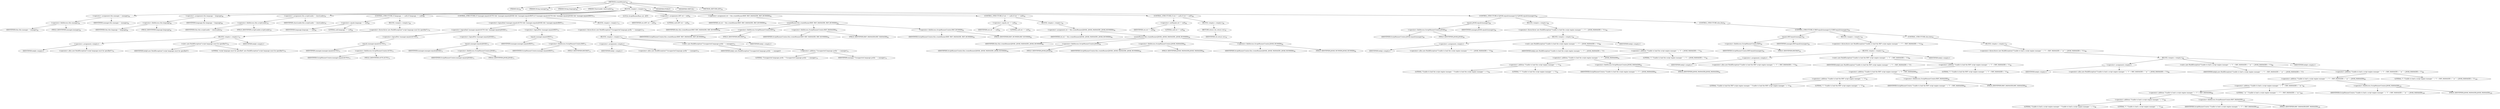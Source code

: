 digraph "createRunner" {  
"79" [label = <(METHOD,createRunner)<SUB>63</SUB>> ]
"6" [label = <(PARAM,this)<SUB>63</SUB>> ]
"80" [label = <(PARAM,String manager)<SUB>64</SUB>> ]
"81" [label = <(PARAM,String language)<SUB>64</SUB>> ]
"82" [label = <(PARAM,ClassLoader classLoader)<SUB>64</SUB>> ]
"83" [label = <(BLOCK,&lt;empty&gt;,&lt;empty&gt;)<SUB>64</SUB>> ]
"84" [label = <(&lt;operator&gt;.assignment,this.manager = manager)<SUB>65</SUB>> ]
"85" [label = <(&lt;operator&gt;.fieldAccess,this.manager)<SUB>65</SUB>> ]
"5" [label = <(IDENTIFIER,this,this.manager = manager)<SUB>65</SUB>> ]
"86" [label = <(FIELD_IDENTIFIER,manager,manager)<SUB>65</SUB>> ]
"87" [label = <(IDENTIFIER,manager,this.manager = manager)<SUB>65</SUB>> ]
"88" [label = <(&lt;operator&gt;.assignment,this.language = language)<SUB>66</SUB>> ]
"89" [label = <(&lt;operator&gt;.fieldAccess,this.language)<SUB>66</SUB>> ]
"7" [label = <(IDENTIFIER,this,this.language = language)<SUB>66</SUB>> ]
"90" [label = <(FIELD_IDENTIFIER,language,language)<SUB>66</SUB>> ]
"91" [label = <(IDENTIFIER,language,this.language = language)<SUB>66</SUB>> ]
"92" [label = <(&lt;operator&gt;.assignment,this.scriptLoader = classLoader)<SUB>67</SUB>> ]
"93" [label = <(&lt;operator&gt;.fieldAccess,this.scriptLoader)<SUB>67</SUB>> ]
"8" [label = <(IDENTIFIER,this,this.scriptLoader = classLoader)<SUB>67</SUB>> ]
"94" [label = <(FIELD_IDENTIFIER,scriptLoader,scriptLoader)<SUB>67</SUB>> ]
"95" [label = <(IDENTIFIER,classLoader,this.scriptLoader = classLoader)<SUB>67</SUB>> ]
"96" [label = <(CONTROL_STRUCTURE,if (language == null),if (language == null))<SUB>69</SUB>> ]
"97" [label = <(&lt;operator&gt;.equals,language == null)<SUB>69</SUB>> ]
"98" [label = <(IDENTIFIER,language,language == null)<SUB>69</SUB>> ]
"99" [label = <(LITERAL,null,language == null)<SUB>69</SUB>> ]
"100" [label = <(BLOCK,&lt;empty&gt;,&lt;empty&gt;)<SUB>69</SUB>> ]
"101" [label = <(&lt;operator&gt;.throw,throw new BuildException(&quot;script language must be specified&quot;);)<SUB>70</SUB>> ]
"102" [label = <(BLOCK,&lt;empty&gt;,&lt;empty&gt;)<SUB>70</SUB>> ]
"103" [label = <(&lt;operator&gt;.assignment,&lt;empty&gt;)> ]
"104" [label = <(IDENTIFIER,$obj0,&lt;empty&gt;)> ]
"105" [label = <(&lt;operator&gt;.alloc,new BuildException(&quot;script language must be specified&quot;))<SUB>70</SUB>> ]
"106" [label = <(&lt;init&gt;,new BuildException(&quot;script language must be specified&quot;))<SUB>70</SUB>> ]
"107" [label = <(IDENTIFIER,$obj0,new BuildException(&quot;script language must be specified&quot;))> ]
"108" [label = <(LITERAL,&quot;script language must be specified&quot;,new BuildException(&quot;script language must be specified&quot;))<SUB>70</SUB>> ]
"109" [label = <(IDENTIFIER,$obj0,&lt;empty&gt;)> ]
"110" [label = <(CONTROL_STRUCTURE,if (!manager.equals(AUTO) &amp;&amp; !manager.equals(JAVAX) &amp;&amp; !manager.equals(BSF)),if (!manager.equals(AUTO) &amp;&amp; !manager.equals(JAVAX) &amp;&amp; !manager.equals(BSF)))<SUB>72</SUB>> ]
"111" [label = <(&lt;operator&gt;.logicalAnd,!manager.equals(AUTO) &amp;&amp; !manager.equals(JAVAX) &amp;&amp; !manager.equals(BSF))<SUB>72</SUB>> ]
"112" [label = <(&lt;operator&gt;.logicalAnd,!manager.equals(AUTO) &amp;&amp; !manager.equals(JAVAX))<SUB>72</SUB>> ]
"113" [label = <(&lt;operator&gt;.logicalNot,!manager.equals(AUTO))<SUB>72</SUB>> ]
"114" [label = <(equals,manager.equals(AUTO))<SUB>72</SUB>> ]
"115" [label = <(IDENTIFIER,manager,manager.equals(AUTO))<SUB>72</SUB>> ]
"116" [label = <(&lt;operator&gt;.fieldAccess,ScriptRunnerCreator.AUTO)<SUB>72</SUB>> ]
"117" [label = <(IDENTIFIER,ScriptRunnerCreator,manager.equals(AUTO))<SUB>72</SUB>> ]
"118" [label = <(FIELD_IDENTIFIER,AUTO,AUTO)<SUB>72</SUB>> ]
"119" [label = <(&lt;operator&gt;.logicalNot,!manager.equals(JAVAX))<SUB>72</SUB>> ]
"120" [label = <(equals,manager.equals(JAVAX))<SUB>72</SUB>> ]
"121" [label = <(IDENTIFIER,manager,manager.equals(JAVAX))<SUB>72</SUB>> ]
"122" [label = <(&lt;operator&gt;.fieldAccess,ScriptRunnerCreator.JAVAX)<SUB>72</SUB>> ]
"123" [label = <(IDENTIFIER,ScriptRunnerCreator,manager.equals(JAVAX))<SUB>72</SUB>> ]
"124" [label = <(FIELD_IDENTIFIER,JAVAX,JAVAX)<SUB>72</SUB>> ]
"125" [label = <(&lt;operator&gt;.logicalNot,!manager.equals(BSF))<SUB>72</SUB>> ]
"126" [label = <(equals,manager.equals(BSF))<SUB>72</SUB>> ]
"127" [label = <(IDENTIFIER,manager,manager.equals(BSF))<SUB>72</SUB>> ]
"128" [label = <(&lt;operator&gt;.fieldAccess,ScriptRunnerCreator.BSF)<SUB>72</SUB>> ]
"129" [label = <(IDENTIFIER,ScriptRunnerCreator,manager.equals(BSF))<SUB>72</SUB>> ]
"130" [label = <(FIELD_IDENTIFIER,BSF,BSF)<SUB>72</SUB>> ]
"131" [label = <(BLOCK,&lt;empty&gt;,&lt;empty&gt;)<SUB>72</SUB>> ]
"132" [label = <(&lt;operator&gt;.throw,throw new BuildException(&quot;Unsupported language prefix &quot; + manager);)<SUB>73</SUB>> ]
"133" [label = <(BLOCK,&lt;empty&gt;,&lt;empty&gt;)<SUB>73</SUB>> ]
"134" [label = <(&lt;operator&gt;.assignment,&lt;empty&gt;)> ]
"135" [label = <(IDENTIFIER,$obj1,&lt;empty&gt;)> ]
"136" [label = <(&lt;operator&gt;.alloc,new BuildException(&quot;Unsupported language prefix &quot; + manager))<SUB>73</SUB>> ]
"137" [label = <(&lt;init&gt;,new BuildException(&quot;Unsupported language prefix &quot; + manager))<SUB>73</SUB>> ]
"138" [label = <(IDENTIFIER,$obj1,new BuildException(&quot;Unsupported language prefix &quot; + manager))> ]
"139" [label = <(&lt;operator&gt;.addition,&quot;Unsupported language prefix &quot; + manager)<SUB>74</SUB>> ]
"140" [label = <(LITERAL,&quot;Unsupported language prefix &quot;,&quot;Unsupported language prefix &quot; + manager)<SUB>74</SUB>> ]
"141" [label = <(IDENTIFIER,manager,&quot;Unsupported language prefix &quot; + manager)<SUB>74</SUB>> ]
"142" [label = <(IDENTIFIER,$obj1,&lt;empty&gt;)> ]
"143" [label = <(LOCAL,ScriptRunnerBase ret: ANY)> ]
"144" [label = <(&lt;operator&gt;.assignment,ANY ret = null)<SUB>81</SUB>> ]
"145" [label = <(IDENTIFIER,ret,ANY ret = null)<SUB>81</SUB>> ]
"146" [label = <(LITERAL,null,ANY ret = null)<SUB>81</SUB>> ]
"147" [label = <(&lt;operator&gt;.assignment,ret = this.createRunner(BSF, BSF_MANAGER, BSF_RUNNER))<SUB>82</SUB>> ]
"148" [label = <(IDENTIFIER,ret,ret = this.createRunner(BSF, BSF_MANAGER, BSF_RUNNER))<SUB>82</SUB>> ]
"149" [label = <(createRunner,this.createRunner(BSF, BSF_MANAGER, BSF_RUNNER))<SUB>82</SUB>> ]
"9" [label = <(IDENTIFIER,this,this.createRunner(BSF, BSF_MANAGER, BSF_RUNNER))<SUB>82</SUB>> ]
"150" [label = <(&lt;operator&gt;.fieldAccess,ScriptRunnerCreator.BSF)<SUB>82</SUB>> ]
"151" [label = <(IDENTIFIER,ScriptRunnerCreator,this.createRunner(BSF, BSF_MANAGER, BSF_RUNNER))<SUB>82</SUB>> ]
"152" [label = <(FIELD_IDENTIFIER,BSF,BSF)<SUB>82</SUB>> ]
"153" [label = <(&lt;operator&gt;.fieldAccess,ScriptRunnerCreator.BSF_MANAGER)<SUB>82</SUB>> ]
"154" [label = <(IDENTIFIER,ScriptRunnerCreator,this.createRunner(BSF, BSF_MANAGER, BSF_RUNNER))<SUB>82</SUB>> ]
"155" [label = <(FIELD_IDENTIFIER,BSF_MANAGER,BSF_MANAGER)<SUB>82</SUB>> ]
"156" [label = <(&lt;operator&gt;.fieldAccess,ScriptRunnerCreator.BSF_RUNNER)<SUB>82</SUB>> ]
"157" [label = <(IDENTIFIER,ScriptRunnerCreator,this.createRunner(BSF, BSF_MANAGER, BSF_RUNNER))<SUB>82</SUB>> ]
"158" [label = <(FIELD_IDENTIFIER,BSF_RUNNER,BSF_RUNNER)<SUB>82</SUB>> ]
"159" [label = <(CONTROL_STRUCTURE,if (ret == null),if (ret == null))<SUB>83</SUB>> ]
"160" [label = <(&lt;operator&gt;.equals,ret == null)<SUB>83</SUB>> ]
"161" [label = <(IDENTIFIER,ret,ret == null)<SUB>83</SUB>> ]
"162" [label = <(LITERAL,null,ret == null)<SUB>83</SUB>> ]
"163" [label = <(BLOCK,&lt;empty&gt;,&lt;empty&gt;)<SUB>83</SUB>> ]
"164" [label = <(&lt;operator&gt;.assignment,ret = this.createRunner(JAVAX, JAVAX_MANAGER, JAVAX_RUNNER))<SUB>84</SUB>> ]
"165" [label = <(IDENTIFIER,ret,ret = this.createRunner(JAVAX, JAVAX_MANAGER, JAVAX_RUNNER))<SUB>84</SUB>> ]
"166" [label = <(createRunner,this.createRunner(JAVAX, JAVAX_MANAGER, JAVAX_RUNNER))<SUB>84</SUB>> ]
"10" [label = <(IDENTIFIER,this,this.createRunner(JAVAX, JAVAX_MANAGER, JAVAX_RUNNER))<SUB>84</SUB>> ]
"167" [label = <(&lt;operator&gt;.fieldAccess,ScriptRunnerCreator.JAVAX)<SUB>84</SUB>> ]
"168" [label = <(IDENTIFIER,ScriptRunnerCreator,this.createRunner(JAVAX, JAVAX_MANAGER, JAVAX_RUNNER))<SUB>84</SUB>> ]
"169" [label = <(FIELD_IDENTIFIER,JAVAX,JAVAX)<SUB>84</SUB>> ]
"170" [label = <(&lt;operator&gt;.fieldAccess,ScriptRunnerCreator.JAVAX_MANAGER)<SUB>84</SUB>> ]
"171" [label = <(IDENTIFIER,ScriptRunnerCreator,this.createRunner(JAVAX, JAVAX_MANAGER, JAVAX_RUNNER))<SUB>84</SUB>> ]
"172" [label = <(FIELD_IDENTIFIER,JAVAX_MANAGER,JAVAX_MANAGER)<SUB>84</SUB>> ]
"173" [label = <(&lt;operator&gt;.fieldAccess,ScriptRunnerCreator.JAVAX_RUNNER)<SUB>84</SUB>> ]
"174" [label = <(IDENTIFIER,ScriptRunnerCreator,this.createRunner(JAVAX, JAVAX_MANAGER, JAVAX_RUNNER))<SUB>84</SUB>> ]
"175" [label = <(FIELD_IDENTIFIER,JAVAX_RUNNER,JAVAX_RUNNER)<SUB>84</SUB>> ]
"176" [label = <(CONTROL_STRUCTURE,if (ret != null),if (ret != null))<SUB>86</SUB>> ]
"177" [label = <(&lt;operator&gt;.notEquals,ret != null)<SUB>86</SUB>> ]
"178" [label = <(IDENTIFIER,ret,ret != null)<SUB>86</SUB>> ]
"179" [label = <(LITERAL,null,ret != null)<SUB>86</SUB>> ]
"180" [label = <(BLOCK,&lt;empty&gt;,&lt;empty&gt;)<SUB>86</SUB>> ]
"181" [label = <(RETURN,return ret;,return ret;)<SUB>87</SUB>> ]
"182" [label = <(IDENTIFIER,ret,return ret;)<SUB>87</SUB>> ]
"183" [label = <(CONTROL_STRUCTURE,if (JAVAX.equals(manager)),if (JAVAX.equals(manager)))<SUB>89</SUB>> ]
"184" [label = <(equals,JAVAX.equals(manager))<SUB>89</SUB>> ]
"185" [label = <(&lt;operator&gt;.fieldAccess,ScriptRunnerCreator.JAVAX)<SUB>89</SUB>> ]
"186" [label = <(IDENTIFIER,ScriptRunnerCreator,JAVAX.equals(manager))<SUB>89</SUB>> ]
"187" [label = <(FIELD_IDENTIFIER,JAVAX,JAVAX)<SUB>89</SUB>> ]
"188" [label = <(IDENTIFIER,manager,JAVAX.equals(manager))<SUB>89</SUB>> ]
"189" [label = <(BLOCK,&lt;empty&gt;,&lt;empty&gt;)<SUB>89</SUB>> ]
"190" [label = <(&lt;operator&gt;.throw,throw new BuildException(&quot;Unable to load the script engine manager &quot; + &quot;(&quot; + JAVAX_MANAGER + &quot;)&quot;);)<SUB>90</SUB>> ]
"191" [label = <(BLOCK,&lt;empty&gt;,&lt;empty&gt;)<SUB>90</SUB>> ]
"192" [label = <(&lt;operator&gt;.assignment,&lt;empty&gt;)> ]
"193" [label = <(IDENTIFIER,$obj2,&lt;empty&gt;)> ]
"194" [label = <(&lt;operator&gt;.alloc,new BuildException(&quot;Unable to load the script engine manager &quot; + &quot;(&quot; + JAVAX_MANAGER + &quot;)&quot;))<SUB>90</SUB>> ]
"195" [label = <(&lt;init&gt;,new BuildException(&quot;Unable to load the script engine manager &quot; + &quot;(&quot; + JAVAX_MANAGER + &quot;)&quot;))<SUB>90</SUB>> ]
"196" [label = <(IDENTIFIER,$obj2,new BuildException(&quot;Unable to load the script engine manager &quot; + &quot;(&quot; + JAVAX_MANAGER + &quot;)&quot;))> ]
"197" [label = <(&lt;operator&gt;.addition,&quot;Unable to load the script engine manager &quot; + &quot;(&quot; + JAVAX_MANAGER + &quot;)&quot;)<SUB>91</SUB>> ]
"198" [label = <(&lt;operator&gt;.addition,&quot;Unable to load the script engine manager &quot; + &quot;(&quot; + JAVAX_MANAGER)<SUB>91</SUB>> ]
"199" [label = <(&lt;operator&gt;.addition,&quot;Unable to load the script engine manager &quot; + &quot;(&quot;)<SUB>91</SUB>> ]
"200" [label = <(LITERAL,&quot;Unable to load the script engine manager &quot;,&quot;Unable to load the script engine manager &quot; + &quot;(&quot;)<SUB>91</SUB>> ]
"201" [label = <(LITERAL,&quot;(&quot;,&quot;Unable to load the script engine manager &quot; + &quot;(&quot;)<SUB>92</SUB>> ]
"202" [label = <(&lt;operator&gt;.fieldAccess,ScriptRunnerCreator.JAVAX_MANAGER)<SUB>92</SUB>> ]
"203" [label = <(IDENTIFIER,ScriptRunnerCreator,&quot;Unable to load the script engine manager &quot; + &quot;(&quot; + JAVAX_MANAGER)<SUB>92</SUB>> ]
"204" [label = <(FIELD_IDENTIFIER,JAVAX_MANAGER,JAVAX_MANAGER)<SUB>92</SUB>> ]
"205" [label = <(LITERAL,&quot;)&quot;,&quot;Unable to load the script engine manager &quot; + &quot;(&quot; + JAVAX_MANAGER + &quot;)&quot;)<SUB>92</SUB>> ]
"206" [label = <(IDENTIFIER,$obj2,&lt;empty&gt;)> ]
"207" [label = <(CONTROL_STRUCTURE,else,else)<SUB>93</SUB>> ]
"208" [label = <(CONTROL_STRUCTURE,if (BSF.equals(manager)),if (BSF.equals(manager)))<SUB>93</SUB>> ]
"209" [label = <(equals,BSF.equals(manager))<SUB>93</SUB>> ]
"210" [label = <(&lt;operator&gt;.fieldAccess,ScriptRunnerCreator.BSF)<SUB>93</SUB>> ]
"211" [label = <(IDENTIFIER,ScriptRunnerCreator,BSF.equals(manager))<SUB>93</SUB>> ]
"212" [label = <(FIELD_IDENTIFIER,BSF,BSF)<SUB>93</SUB>> ]
"213" [label = <(IDENTIFIER,manager,BSF.equals(manager))<SUB>93</SUB>> ]
"214" [label = <(BLOCK,&lt;empty&gt;,&lt;empty&gt;)<SUB>93</SUB>> ]
"215" [label = <(&lt;operator&gt;.throw,throw new BuildException(&quot;Unable to load the BSF script engine manager &quot; + &quot;(&quot; + BSF_MANAGER + &quot;)&quot;);)<SUB>94</SUB>> ]
"216" [label = <(BLOCK,&lt;empty&gt;,&lt;empty&gt;)<SUB>94</SUB>> ]
"217" [label = <(&lt;operator&gt;.assignment,&lt;empty&gt;)> ]
"218" [label = <(IDENTIFIER,$obj3,&lt;empty&gt;)> ]
"219" [label = <(&lt;operator&gt;.alloc,new BuildException(&quot;Unable to load the BSF script engine manager &quot; + &quot;(&quot; + BSF_MANAGER + &quot;)&quot;))<SUB>94</SUB>> ]
"220" [label = <(&lt;init&gt;,new BuildException(&quot;Unable to load the BSF script engine manager &quot; + &quot;(&quot; + BSF_MANAGER + &quot;)&quot;))<SUB>94</SUB>> ]
"221" [label = <(IDENTIFIER,$obj3,new BuildException(&quot;Unable to load the BSF script engine manager &quot; + &quot;(&quot; + BSF_MANAGER + &quot;)&quot;))> ]
"222" [label = <(&lt;operator&gt;.addition,&quot;Unable to load the BSF script engine manager &quot; + &quot;(&quot; + BSF_MANAGER + &quot;)&quot;)<SUB>95</SUB>> ]
"223" [label = <(&lt;operator&gt;.addition,&quot;Unable to load the BSF script engine manager &quot; + &quot;(&quot; + BSF_MANAGER)<SUB>95</SUB>> ]
"224" [label = <(&lt;operator&gt;.addition,&quot;Unable to load the BSF script engine manager &quot; + &quot;(&quot;)<SUB>95</SUB>> ]
"225" [label = <(LITERAL,&quot;Unable to load the BSF script engine manager &quot;,&quot;Unable to load the BSF script engine manager &quot; + &quot;(&quot;)<SUB>95</SUB>> ]
"226" [label = <(LITERAL,&quot;(&quot;,&quot;Unable to load the BSF script engine manager &quot; + &quot;(&quot;)<SUB>96</SUB>> ]
"227" [label = <(&lt;operator&gt;.fieldAccess,ScriptRunnerCreator.BSF_MANAGER)<SUB>96</SUB>> ]
"228" [label = <(IDENTIFIER,ScriptRunnerCreator,&quot;Unable to load the BSF script engine manager &quot; + &quot;(&quot; + BSF_MANAGER)<SUB>96</SUB>> ]
"229" [label = <(FIELD_IDENTIFIER,BSF_MANAGER,BSF_MANAGER)<SUB>96</SUB>> ]
"230" [label = <(LITERAL,&quot;)&quot;,&quot;Unable to load the BSF script engine manager &quot; + &quot;(&quot; + BSF_MANAGER + &quot;)&quot;)<SUB>96</SUB>> ]
"231" [label = <(IDENTIFIER,$obj3,&lt;empty&gt;)> ]
"232" [label = <(CONTROL_STRUCTURE,else,else)<SUB>97</SUB>> ]
"233" [label = <(BLOCK,&lt;empty&gt;,&lt;empty&gt;)<SUB>97</SUB>> ]
"234" [label = <(&lt;operator&gt;.throw,throw new BuildException(&quot;Unable to load a script engine manager &quot; + &quot;(&quot; + BSF_MANAGER + &quot; or &quot; + JAVAX_MANAGER + &quot;)&quot;);)<SUB>98</SUB>> ]
"235" [label = <(BLOCK,&lt;empty&gt;,&lt;empty&gt;)<SUB>98</SUB>> ]
"236" [label = <(&lt;operator&gt;.assignment,&lt;empty&gt;)> ]
"237" [label = <(IDENTIFIER,$obj4,&lt;empty&gt;)> ]
"238" [label = <(&lt;operator&gt;.alloc,new BuildException(&quot;Unable to load a script engine manager &quot; + &quot;(&quot; + BSF_MANAGER + &quot; or &quot; + JAVAX_MANAGER + &quot;)&quot;))<SUB>98</SUB>> ]
"239" [label = <(&lt;init&gt;,new BuildException(&quot;Unable to load a script engine manager &quot; + &quot;(&quot; + BSF_MANAGER + &quot; or &quot; + JAVAX_MANAGER + &quot;)&quot;))<SUB>98</SUB>> ]
"240" [label = <(IDENTIFIER,$obj4,new BuildException(&quot;Unable to load a script engine manager &quot; + &quot;(&quot; + BSF_MANAGER + &quot; or &quot; + JAVAX_MANAGER + &quot;)&quot;))> ]
"241" [label = <(&lt;operator&gt;.addition,&quot;Unable to load a script engine manager &quot; + &quot;(&quot; + BSF_MANAGER + &quot; or &quot; + JAVAX_MANAGER + &quot;)&quot;)<SUB>99</SUB>> ]
"242" [label = <(&lt;operator&gt;.addition,&quot;Unable to load a script engine manager &quot; + &quot;(&quot; + BSF_MANAGER + &quot; or &quot; + JAVAX_MANAGER)<SUB>99</SUB>> ]
"243" [label = <(&lt;operator&gt;.addition,&quot;Unable to load a script engine manager &quot; + &quot;(&quot; + BSF_MANAGER + &quot; or &quot;)<SUB>99</SUB>> ]
"244" [label = <(&lt;operator&gt;.addition,&quot;Unable to load a script engine manager &quot; + &quot;(&quot; + BSF_MANAGER)<SUB>99</SUB>> ]
"245" [label = <(&lt;operator&gt;.addition,&quot;Unable to load a script engine manager &quot; + &quot;(&quot;)<SUB>99</SUB>> ]
"246" [label = <(LITERAL,&quot;Unable to load a script engine manager &quot;,&quot;Unable to load a script engine manager &quot; + &quot;(&quot;)<SUB>99</SUB>> ]
"247" [label = <(LITERAL,&quot;(&quot;,&quot;Unable to load a script engine manager &quot; + &quot;(&quot;)<SUB>100</SUB>> ]
"248" [label = <(&lt;operator&gt;.fieldAccess,ScriptRunnerCreator.BSF_MANAGER)<SUB>100</SUB>> ]
"249" [label = <(IDENTIFIER,ScriptRunnerCreator,&quot;Unable to load a script engine manager &quot; + &quot;(&quot; + BSF_MANAGER)<SUB>100</SUB>> ]
"250" [label = <(FIELD_IDENTIFIER,BSF_MANAGER,BSF_MANAGER)<SUB>100</SUB>> ]
"251" [label = <(LITERAL,&quot; or &quot;,&quot;Unable to load a script engine manager &quot; + &quot;(&quot; + BSF_MANAGER + &quot; or &quot;)<SUB>100</SUB>> ]
"252" [label = <(&lt;operator&gt;.fieldAccess,ScriptRunnerCreator.JAVAX_MANAGER)<SUB>100</SUB>> ]
"253" [label = <(IDENTIFIER,ScriptRunnerCreator,&quot;Unable to load a script engine manager &quot; + &quot;(&quot; + BSF_MANAGER + &quot; or &quot; + JAVAX_MANAGER)<SUB>100</SUB>> ]
"254" [label = <(FIELD_IDENTIFIER,JAVAX_MANAGER,JAVAX_MANAGER)<SUB>100</SUB>> ]
"255" [label = <(LITERAL,&quot;)&quot;,&quot;Unable to load a script engine manager &quot; + &quot;(&quot; + BSF_MANAGER + &quot; or &quot; + JAVAX_MANAGER + &quot;)&quot;)<SUB>100</SUB>> ]
"256" [label = <(IDENTIFIER,$obj4,&lt;empty&gt;)> ]
"257" [label = <(MODIFIER,PUBLIC)> ]
"258" [label = <(MODIFIER,VIRTUAL)> ]
"259" [label = <(METHOD_RETURN,ANY)<SUB>63</SUB>> ]
  "79" -> "6" 
  "79" -> "80" 
  "79" -> "81" 
  "79" -> "82" 
  "79" -> "83" 
  "79" -> "257" 
  "79" -> "258" 
  "79" -> "259" 
  "83" -> "84" 
  "83" -> "88" 
  "83" -> "92" 
  "83" -> "96" 
  "83" -> "110" 
  "83" -> "143" 
  "83" -> "144" 
  "83" -> "147" 
  "83" -> "159" 
  "83" -> "176" 
  "83" -> "183" 
  "84" -> "85" 
  "84" -> "87" 
  "85" -> "5" 
  "85" -> "86" 
  "88" -> "89" 
  "88" -> "91" 
  "89" -> "7" 
  "89" -> "90" 
  "92" -> "93" 
  "92" -> "95" 
  "93" -> "8" 
  "93" -> "94" 
  "96" -> "97" 
  "96" -> "100" 
  "97" -> "98" 
  "97" -> "99" 
  "100" -> "101" 
  "101" -> "102" 
  "102" -> "103" 
  "102" -> "106" 
  "102" -> "109" 
  "103" -> "104" 
  "103" -> "105" 
  "106" -> "107" 
  "106" -> "108" 
  "110" -> "111" 
  "110" -> "131" 
  "111" -> "112" 
  "111" -> "125" 
  "112" -> "113" 
  "112" -> "119" 
  "113" -> "114" 
  "114" -> "115" 
  "114" -> "116" 
  "116" -> "117" 
  "116" -> "118" 
  "119" -> "120" 
  "120" -> "121" 
  "120" -> "122" 
  "122" -> "123" 
  "122" -> "124" 
  "125" -> "126" 
  "126" -> "127" 
  "126" -> "128" 
  "128" -> "129" 
  "128" -> "130" 
  "131" -> "132" 
  "132" -> "133" 
  "133" -> "134" 
  "133" -> "137" 
  "133" -> "142" 
  "134" -> "135" 
  "134" -> "136" 
  "137" -> "138" 
  "137" -> "139" 
  "139" -> "140" 
  "139" -> "141" 
  "144" -> "145" 
  "144" -> "146" 
  "147" -> "148" 
  "147" -> "149" 
  "149" -> "9" 
  "149" -> "150" 
  "149" -> "153" 
  "149" -> "156" 
  "150" -> "151" 
  "150" -> "152" 
  "153" -> "154" 
  "153" -> "155" 
  "156" -> "157" 
  "156" -> "158" 
  "159" -> "160" 
  "159" -> "163" 
  "160" -> "161" 
  "160" -> "162" 
  "163" -> "164" 
  "164" -> "165" 
  "164" -> "166" 
  "166" -> "10" 
  "166" -> "167" 
  "166" -> "170" 
  "166" -> "173" 
  "167" -> "168" 
  "167" -> "169" 
  "170" -> "171" 
  "170" -> "172" 
  "173" -> "174" 
  "173" -> "175" 
  "176" -> "177" 
  "176" -> "180" 
  "177" -> "178" 
  "177" -> "179" 
  "180" -> "181" 
  "181" -> "182" 
  "183" -> "184" 
  "183" -> "189" 
  "183" -> "207" 
  "184" -> "185" 
  "184" -> "188" 
  "185" -> "186" 
  "185" -> "187" 
  "189" -> "190" 
  "190" -> "191" 
  "191" -> "192" 
  "191" -> "195" 
  "191" -> "206" 
  "192" -> "193" 
  "192" -> "194" 
  "195" -> "196" 
  "195" -> "197" 
  "197" -> "198" 
  "197" -> "205" 
  "198" -> "199" 
  "198" -> "202" 
  "199" -> "200" 
  "199" -> "201" 
  "202" -> "203" 
  "202" -> "204" 
  "207" -> "208" 
  "208" -> "209" 
  "208" -> "214" 
  "208" -> "232" 
  "209" -> "210" 
  "209" -> "213" 
  "210" -> "211" 
  "210" -> "212" 
  "214" -> "215" 
  "215" -> "216" 
  "216" -> "217" 
  "216" -> "220" 
  "216" -> "231" 
  "217" -> "218" 
  "217" -> "219" 
  "220" -> "221" 
  "220" -> "222" 
  "222" -> "223" 
  "222" -> "230" 
  "223" -> "224" 
  "223" -> "227" 
  "224" -> "225" 
  "224" -> "226" 
  "227" -> "228" 
  "227" -> "229" 
  "232" -> "233" 
  "233" -> "234" 
  "234" -> "235" 
  "235" -> "236" 
  "235" -> "239" 
  "235" -> "256" 
  "236" -> "237" 
  "236" -> "238" 
  "239" -> "240" 
  "239" -> "241" 
  "241" -> "242" 
  "241" -> "255" 
  "242" -> "243" 
  "242" -> "252" 
  "243" -> "244" 
  "243" -> "251" 
  "244" -> "245" 
  "244" -> "248" 
  "245" -> "246" 
  "245" -> "247" 
  "248" -> "249" 
  "248" -> "250" 
  "252" -> "253" 
  "252" -> "254" 
}

